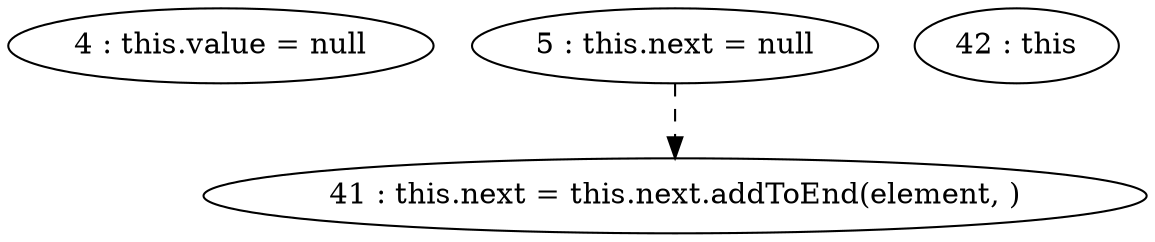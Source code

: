 digraph G {
"4 : this.value = null"
"5 : this.next = null"
"5 : this.next = null" -> "41 : this.next = this.next.addToEnd(element, )" [style=dashed]
"41 : this.next = this.next.addToEnd(element, )"
"42 : this"
}